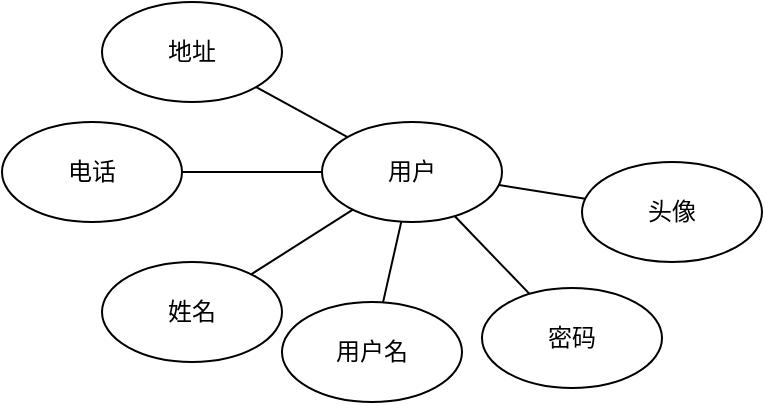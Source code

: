 <mxfile version="21.0.6" type="github">
  <diagram name="第 1 页" id="2mRQ52QLlzKnQliinkt1">
    <mxGraphModel dx="984" dy="590" grid="1" gridSize="10" guides="1" tooltips="1" connect="1" arrows="1" fold="1" page="1" pageScale="1" pageWidth="827" pageHeight="1169" math="0" shadow="0">
      <root>
        <mxCell id="0" />
        <mxCell id="1" parent="0" />
        <mxCell id="mOGSaVw1MvXez0ik0sxi-4" value="" style="rounded=0;orthogonalLoop=1;jettySize=auto;html=1;endArrow=none;endFill=0;" edge="1" parent="1" source="mOGSaVw1MvXez0ik0sxi-1" target="mOGSaVw1MvXez0ik0sxi-3">
          <mxGeometry relative="1" as="geometry" />
        </mxCell>
        <mxCell id="mOGSaVw1MvXez0ik0sxi-1" value="用户" style="ellipse;whiteSpace=wrap;html=1;" vertex="1" parent="1">
          <mxGeometry x="180" y="340" width="90" height="50" as="geometry" />
        </mxCell>
        <mxCell id="mOGSaVw1MvXez0ik0sxi-3" value="姓名" style="ellipse;whiteSpace=wrap;html=1;" vertex="1" parent="1">
          <mxGeometry x="70" y="410" width="90" height="50" as="geometry" />
        </mxCell>
        <mxCell id="mOGSaVw1MvXez0ik0sxi-9" value="" style="rounded=0;orthogonalLoop=1;jettySize=auto;html=1;endArrow=none;endFill=0;" edge="1" parent="1" target="mOGSaVw1MvXez0ik0sxi-10" source="mOGSaVw1MvXez0ik0sxi-1">
          <mxGeometry relative="1" as="geometry">
            <mxPoint x="305" y="430" as="sourcePoint" />
          </mxGeometry>
        </mxCell>
        <mxCell id="mOGSaVw1MvXez0ik0sxi-10" value="用户名" style="ellipse;whiteSpace=wrap;html=1;" vertex="1" parent="1">
          <mxGeometry x="160" y="430" width="90" height="50" as="geometry" />
        </mxCell>
        <mxCell id="mOGSaVw1MvXez0ik0sxi-12" value="" style="rounded=0;orthogonalLoop=1;jettySize=auto;html=1;endArrow=none;endFill=0;" edge="1" parent="1" target="mOGSaVw1MvXez0ik0sxi-13" source="mOGSaVw1MvXez0ik0sxi-1">
          <mxGeometry relative="1" as="geometry">
            <mxPoint x="165" y="280" as="sourcePoint" />
          </mxGeometry>
        </mxCell>
        <mxCell id="mOGSaVw1MvXez0ik0sxi-13" value="电话" style="ellipse;whiteSpace=wrap;html=1;" vertex="1" parent="1">
          <mxGeometry x="20" y="340" width="90" height="50" as="geometry" />
        </mxCell>
        <mxCell id="mOGSaVw1MvXez0ik0sxi-14" value="" style="rounded=0;orthogonalLoop=1;jettySize=auto;html=1;endArrow=none;endFill=0;" edge="1" parent="1" target="mOGSaVw1MvXez0ik0sxi-15" source="mOGSaVw1MvXez0ik0sxi-1">
          <mxGeometry relative="1" as="geometry">
            <mxPoint x="385" y="397" as="sourcePoint" />
          </mxGeometry>
        </mxCell>
        <mxCell id="mOGSaVw1MvXez0ik0sxi-15" value="密码" style="ellipse;whiteSpace=wrap;html=1;" vertex="1" parent="1">
          <mxGeometry x="260" y="423" width="90" height="50" as="geometry" />
        </mxCell>
        <mxCell id="mOGSaVw1MvXez0ik0sxi-16" value="" style="rounded=0;orthogonalLoop=1;jettySize=auto;html=1;endArrow=none;endFill=0;" edge="1" parent="1" target="mOGSaVw1MvXez0ik0sxi-17" source="mOGSaVw1MvXez0ik0sxi-1">
          <mxGeometry relative="1" as="geometry">
            <mxPoint x="435" y="327" as="sourcePoint" />
          </mxGeometry>
        </mxCell>
        <mxCell id="mOGSaVw1MvXez0ik0sxi-17" value="头像" style="ellipse;whiteSpace=wrap;html=1;" vertex="1" parent="1">
          <mxGeometry x="310" y="360" width="90" height="50" as="geometry" />
        </mxCell>
        <mxCell id="mOGSaVw1MvXez0ik0sxi-18" value="" style="rounded=0;orthogonalLoop=1;jettySize=auto;html=1;endArrow=none;endFill=0;" edge="1" parent="1" target="mOGSaVw1MvXez0ik0sxi-19" source="mOGSaVw1MvXez0ik0sxi-1">
          <mxGeometry relative="1" as="geometry">
            <mxPoint x="145" y="210" as="sourcePoint" />
          </mxGeometry>
        </mxCell>
        <mxCell id="mOGSaVw1MvXez0ik0sxi-19" value="地址" style="ellipse;whiteSpace=wrap;html=1;" vertex="1" parent="1">
          <mxGeometry x="70" y="280" width="90" height="50" as="geometry" />
        </mxCell>
      </root>
    </mxGraphModel>
  </diagram>
</mxfile>

